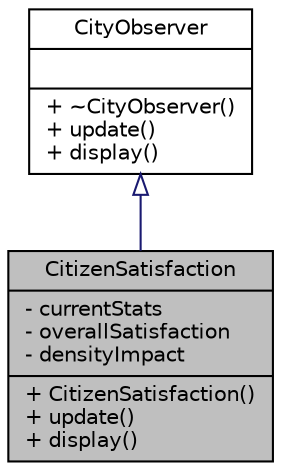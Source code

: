 digraph "CitizenSatisfaction"
{
 // LATEX_PDF_SIZE
  edge [fontname="Helvetica",fontsize="10",labelfontname="Helvetica",labelfontsize="10"];
  node [fontname="Helvetica",fontsize="10",shape=record];
  Node1 [label="{CitizenSatisfaction\n|- currentStats\l- overallSatisfaction\l- densityImpact\l|+ CitizenSatisfaction()\l+ update()\l+ display()\l}",height=0.2,width=0.4,color="black", fillcolor="grey75", style="filled", fontcolor="black",tooltip="A class that monitors and calculates citizen satisfaction metrics @inherits CityObserver."];
  Node2 -> Node1 [dir="back",color="midnightblue",fontsize="10",style="solid",arrowtail="onormal",fontname="Helvetica"];
  Node2 [label="{CityObserver\n||+ ~CityObserver()\l+ update()\l+ display()\l}",height=0.2,width=0.4,color="black", fillcolor="white", style="filled",URL="$classCityObserver.html",tooltip="Abstract base class for city statistics observers."];
}
